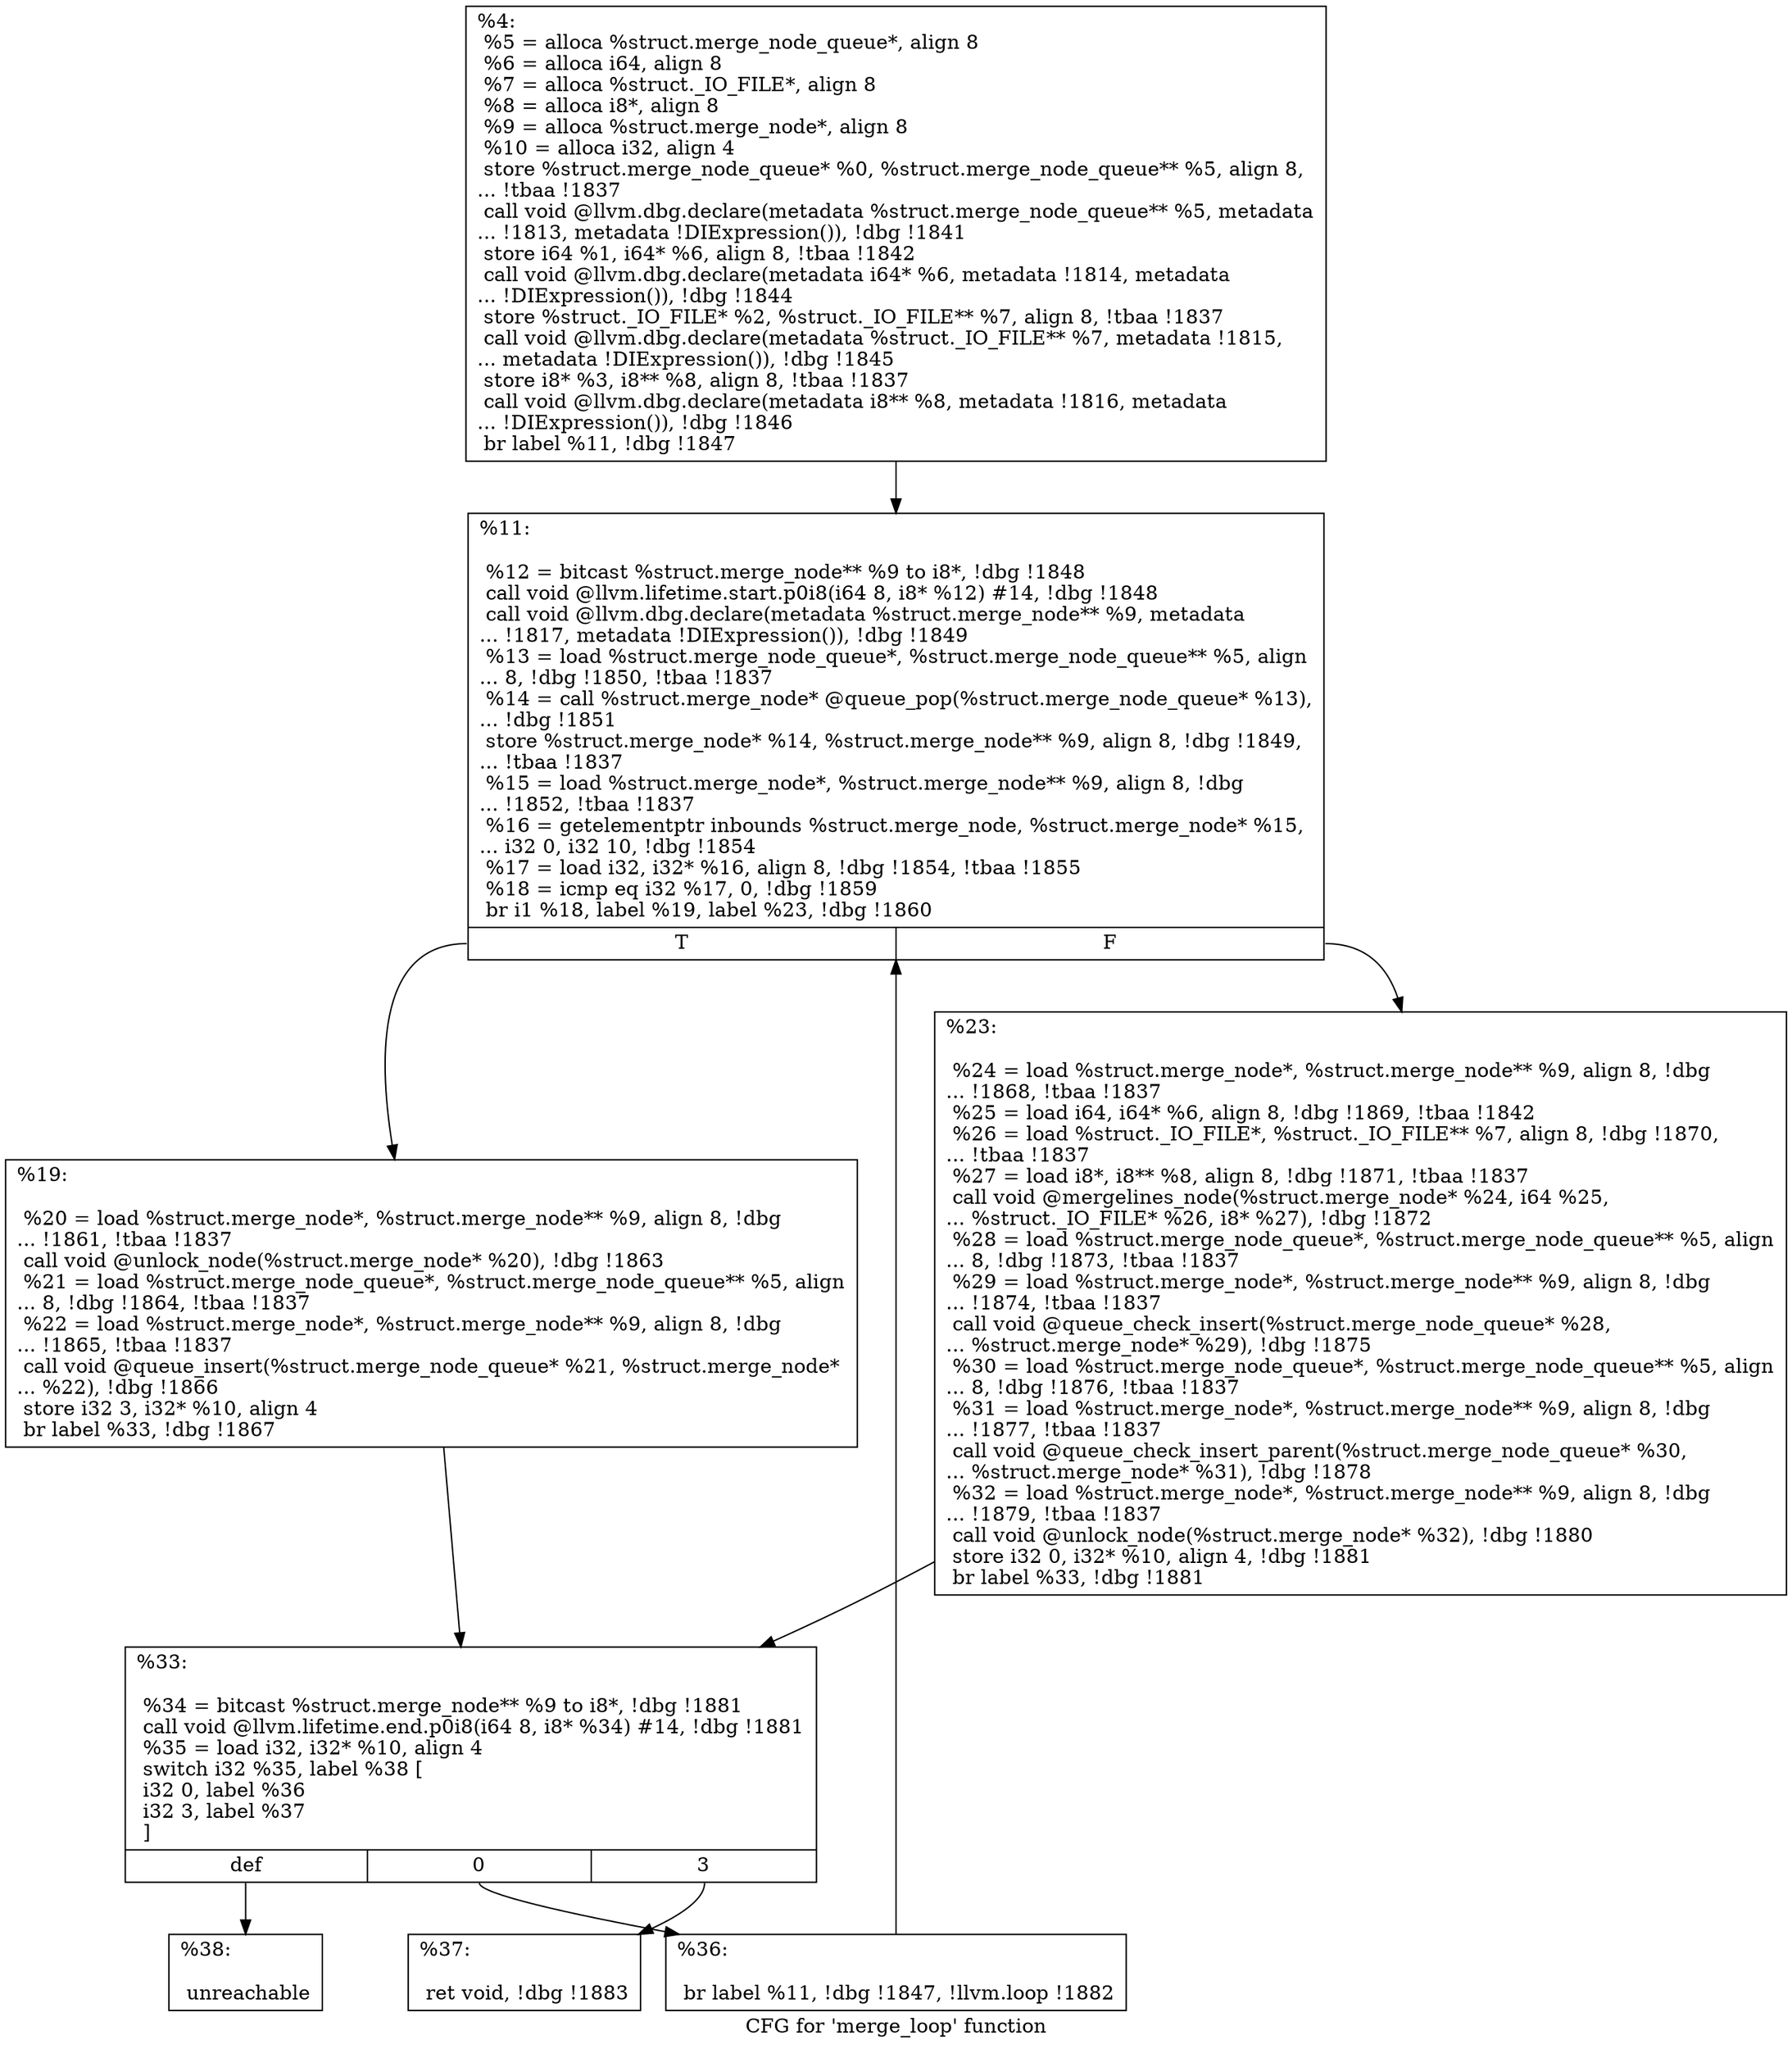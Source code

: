 digraph "CFG for 'merge_loop' function" {
	label="CFG for 'merge_loop' function";

	Node0x1ef1fd0 [shape=record,label="{%4:\l  %5 = alloca %struct.merge_node_queue*, align 8\l  %6 = alloca i64, align 8\l  %7 = alloca %struct._IO_FILE*, align 8\l  %8 = alloca i8*, align 8\l  %9 = alloca %struct.merge_node*, align 8\l  %10 = alloca i32, align 4\l  store %struct.merge_node_queue* %0, %struct.merge_node_queue** %5, align 8,\l... !tbaa !1837\l  call void @llvm.dbg.declare(metadata %struct.merge_node_queue** %5, metadata\l... !1813, metadata !DIExpression()), !dbg !1841\l  store i64 %1, i64* %6, align 8, !tbaa !1842\l  call void @llvm.dbg.declare(metadata i64* %6, metadata !1814, metadata\l... !DIExpression()), !dbg !1844\l  store %struct._IO_FILE* %2, %struct._IO_FILE** %7, align 8, !tbaa !1837\l  call void @llvm.dbg.declare(metadata %struct._IO_FILE** %7, metadata !1815,\l... metadata !DIExpression()), !dbg !1845\l  store i8* %3, i8** %8, align 8, !tbaa !1837\l  call void @llvm.dbg.declare(metadata i8** %8, metadata !1816, metadata\l... !DIExpression()), !dbg !1846\l  br label %11, !dbg !1847\l}"];
	Node0x1ef1fd0 -> Node0x1ef2020;
	Node0x1ef2020 [shape=record,label="{%11:\l\l  %12 = bitcast %struct.merge_node** %9 to i8*, !dbg !1848\l  call void @llvm.lifetime.start.p0i8(i64 8, i8* %12) #14, !dbg !1848\l  call void @llvm.dbg.declare(metadata %struct.merge_node** %9, metadata\l... !1817, metadata !DIExpression()), !dbg !1849\l  %13 = load %struct.merge_node_queue*, %struct.merge_node_queue** %5, align\l... 8, !dbg !1850, !tbaa !1837\l  %14 = call %struct.merge_node* @queue_pop(%struct.merge_node_queue* %13),\l... !dbg !1851\l  store %struct.merge_node* %14, %struct.merge_node** %9, align 8, !dbg !1849,\l... !tbaa !1837\l  %15 = load %struct.merge_node*, %struct.merge_node** %9, align 8, !dbg\l... !1852, !tbaa !1837\l  %16 = getelementptr inbounds %struct.merge_node, %struct.merge_node* %15,\l... i32 0, i32 10, !dbg !1854\l  %17 = load i32, i32* %16, align 8, !dbg !1854, !tbaa !1855\l  %18 = icmp eq i32 %17, 0, !dbg !1859\l  br i1 %18, label %19, label %23, !dbg !1860\l|{<s0>T|<s1>F}}"];
	Node0x1ef2020:s0 -> Node0x1ef2070;
	Node0x1ef2020:s1 -> Node0x1ef20c0;
	Node0x1ef2070 [shape=record,label="{%19:\l\l  %20 = load %struct.merge_node*, %struct.merge_node** %9, align 8, !dbg\l... !1861, !tbaa !1837\l  call void @unlock_node(%struct.merge_node* %20), !dbg !1863\l  %21 = load %struct.merge_node_queue*, %struct.merge_node_queue** %5, align\l... 8, !dbg !1864, !tbaa !1837\l  %22 = load %struct.merge_node*, %struct.merge_node** %9, align 8, !dbg\l... !1865, !tbaa !1837\l  call void @queue_insert(%struct.merge_node_queue* %21, %struct.merge_node*\l... %22), !dbg !1866\l  store i32 3, i32* %10, align 4\l  br label %33, !dbg !1867\l}"];
	Node0x1ef2070 -> Node0x1ef2110;
	Node0x1ef20c0 [shape=record,label="{%23:\l\l  %24 = load %struct.merge_node*, %struct.merge_node** %9, align 8, !dbg\l... !1868, !tbaa !1837\l  %25 = load i64, i64* %6, align 8, !dbg !1869, !tbaa !1842\l  %26 = load %struct._IO_FILE*, %struct._IO_FILE** %7, align 8, !dbg !1870,\l... !tbaa !1837\l  %27 = load i8*, i8** %8, align 8, !dbg !1871, !tbaa !1837\l  call void @mergelines_node(%struct.merge_node* %24, i64 %25,\l... %struct._IO_FILE* %26, i8* %27), !dbg !1872\l  %28 = load %struct.merge_node_queue*, %struct.merge_node_queue** %5, align\l... 8, !dbg !1873, !tbaa !1837\l  %29 = load %struct.merge_node*, %struct.merge_node** %9, align 8, !dbg\l... !1874, !tbaa !1837\l  call void @queue_check_insert(%struct.merge_node_queue* %28,\l... %struct.merge_node* %29), !dbg !1875\l  %30 = load %struct.merge_node_queue*, %struct.merge_node_queue** %5, align\l... 8, !dbg !1876, !tbaa !1837\l  %31 = load %struct.merge_node*, %struct.merge_node** %9, align 8, !dbg\l... !1877, !tbaa !1837\l  call void @queue_check_insert_parent(%struct.merge_node_queue* %30,\l... %struct.merge_node* %31), !dbg !1878\l  %32 = load %struct.merge_node*, %struct.merge_node** %9, align 8, !dbg\l... !1879, !tbaa !1837\l  call void @unlock_node(%struct.merge_node* %32), !dbg !1880\l  store i32 0, i32* %10, align 4, !dbg !1881\l  br label %33, !dbg !1881\l}"];
	Node0x1ef20c0 -> Node0x1ef2110;
	Node0x1ef2110 [shape=record,label="{%33:\l\l  %34 = bitcast %struct.merge_node** %9 to i8*, !dbg !1881\l  call void @llvm.lifetime.end.p0i8(i64 8, i8* %34) #14, !dbg !1881\l  %35 = load i32, i32* %10, align 4\l  switch i32 %35, label %38 [\l    i32 0, label %36\l    i32 3, label %37\l  ]\l|{<s0>def|<s1>0|<s2>3}}"];
	Node0x1ef2110:s0 -> Node0x1ef2200;
	Node0x1ef2110:s1 -> Node0x1ef2160;
	Node0x1ef2110:s2 -> Node0x1ef21b0;
	Node0x1ef2160 [shape=record,label="{%36:\l\l  br label %11, !dbg !1847, !llvm.loop !1882\l}"];
	Node0x1ef2160 -> Node0x1ef2020;
	Node0x1ef21b0 [shape=record,label="{%37:\l\l  ret void, !dbg !1883\l}"];
	Node0x1ef2200 [shape=record,label="{%38:\l\l  unreachable\l}"];
}
